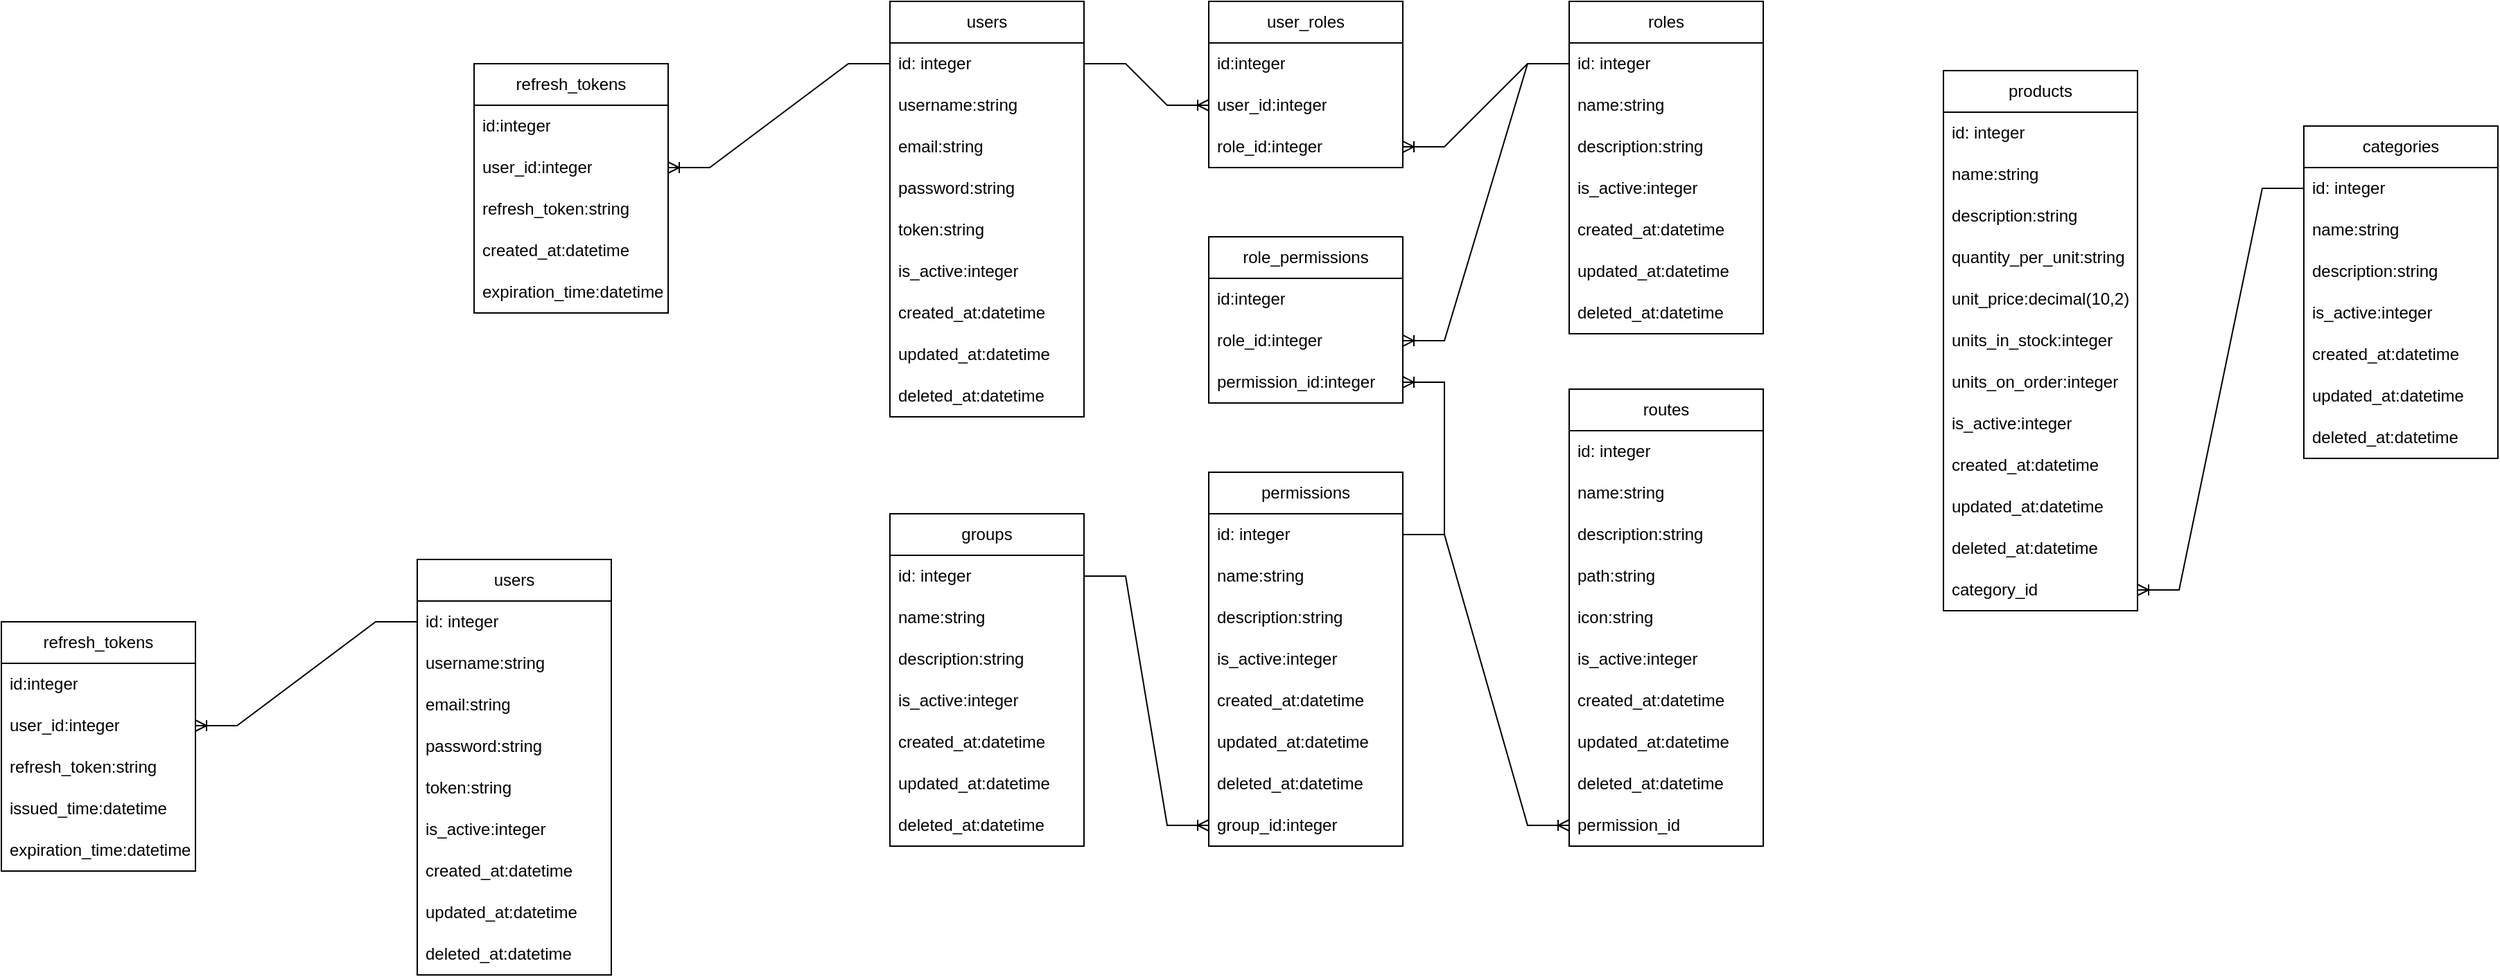 <mxfile version="26.2.2">
  <diagram name="Página-1" id="ySC-eLkIVF0xZQiWdadP">
    <mxGraphModel dx="2099" dy="980" grid="0" gridSize="10" guides="1" tooltips="1" connect="1" arrows="1" fold="1" page="0" pageScale="1" pageWidth="1100" pageHeight="850" math="0" shadow="0">
      <root>
        <mxCell id="0" />
        <mxCell id="1" parent="0" />
        <mxCell id="LvNLun-dFR-ZeEldHcq5-1" value="users" style="swimlane;fontStyle=0;childLayout=stackLayout;horizontal=1;startSize=30;horizontalStack=0;resizeParent=1;resizeParentMax=0;resizeLast=0;collapsible=1;marginBottom=0;whiteSpace=wrap;html=1;" parent="1" vertex="1">
          <mxGeometry x="60" y="-250" width="140" height="300" as="geometry" />
        </mxCell>
        <mxCell id="LvNLun-dFR-ZeEldHcq5-2" value="id: integer" style="text;strokeColor=none;fillColor=none;align=left;verticalAlign=middle;spacingLeft=4;spacingRight=4;overflow=hidden;points=[[0,0.5],[1,0.5]];portConstraint=eastwest;rotatable=0;whiteSpace=wrap;html=1;" parent="LvNLun-dFR-ZeEldHcq5-1" vertex="1">
          <mxGeometry y="30" width="140" height="30" as="geometry" />
        </mxCell>
        <mxCell id="LvNLun-dFR-ZeEldHcq5-3" value="username:string" style="text;strokeColor=none;fillColor=none;align=left;verticalAlign=middle;spacingLeft=4;spacingRight=4;overflow=hidden;points=[[0,0.5],[1,0.5]];portConstraint=eastwest;rotatable=0;whiteSpace=wrap;html=1;" parent="LvNLun-dFR-ZeEldHcq5-1" vertex="1">
          <mxGeometry y="60" width="140" height="30" as="geometry" />
        </mxCell>
        <mxCell id="LvNLun-dFR-ZeEldHcq5-4" value="email:string" style="text;strokeColor=none;fillColor=none;align=left;verticalAlign=middle;spacingLeft=4;spacingRight=4;overflow=hidden;points=[[0,0.5],[1,0.5]];portConstraint=eastwest;rotatable=0;whiteSpace=wrap;html=1;" parent="LvNLun-dFR-ZeEldHcq5-1" vertex="1">
          <mxGeometry y="90" width="140" height="30" as="geometry" />
        </mxCell>
        <mxCell id="LvNLun-dFR-ZeEldHcq5-5" value="password:string" style="text;strokeColor=none;fillColor=none;align=left;verticalAlign=middle;spacingLeft=4;spacingRight=4;overflow=hidden;points=[[0,0.5],[1,0.5]];portConstraint=eastwest;rotatable=0;whiteSpace=wrap;html=1;" parent="LvNLun-dFR-ZeEldHcq5-1" vertex="1">
          <mxGeometry y="120" width="140" height="30" as="geometry" />
        </mxCell>
        <mxCell id="LvNLun-dFR-ZeEldHcq5-6" value="token:string" style="text;strokeColor=none;fillColor=none;align=left;verticalAlign=middle;spacingLeft=4;spacingRight=4;overflow=hidden;points=[[0,0.5],[1,0.5]];portConstraint=eastwest;rotatable=0;whiteSpace=wrap;html=1;" parent="LvNLun-dFR-ZeEldHcq5-1" vertex="1">
          <mxGeometry y="150" width="140" height="30" as="geometry" />
        </mxCell>
        <mxCell id="LvNLun-dFR-ZeEldHcq5-7" value="is_active:integer" style="text;strokeColor=none;fillColor=none;align=left;verticalAlign=middle;spacingLeft=4;spacingRight=4;overflow=hidden;points=[[0,0.5],[1,0.5]];portConstraint=eastwest;rotatable=0;whiteSpace=wrap;html=1;" parent="LvNLun-dFR-ZeEldHcq5-1" vertex="1">
          <mxGeometry y="180" width="140" height="30" as="geometry" />
        </mxCell>
        <mxCell id="LvNLun-dFR-ZeEldHcq5-8" value="created_at:datetime" style="text;strokeColor=none;fillColor=none;align=left;verticalAlign=middle;spacingLeft=4;spacingRight=4;overflow=hidden;points=[[0,0.5],[1,0.5]];portConstraint=eastwest;rotatable=0;whiteSpace=wrap;html=1;" parent="LvNLun-dFR-ZeEldHcq5-1" vertex="1">
          <mxGeometry y="210" width="140" height="30" as="geometry" />
        </mxCell>
        <mxCell id="LvNLun-dFR-ZeEldHcq5-10" value="updated_at:datetime" style="text;strokeColor=none;fillColor=none;align=left;verticalAlign=middle;spacingLeft=4;spacingRight=4;overflow=hidden;points=[[0,0.5],[1,0.5]];portConstraint=eastwest;rotatable=0;whiteSpace=wrap;html=1;" parent="LvNLun-dFR-ZeEldHcq5-1" vertex="1">
          <mxGeometry y="240" width="140" height="30" as="geometry" />
        </mxCell>
        <mxCell id="LvNLun-dFR-ZeEldHcq5-9" value="deleted_at:datetime" style="text;strokeColor=none;fillColor=none;align=left;verticalAlign=middle;spacingLeft=4;spacingRight=4;overflow=hidden;points=[[0,0.5],[1,0.5]];portConstraint=eastwest;rotatable=0;whiteSpace=wrap;html=1;" parent="LvNLun-dFR-ZeEldHcq5-1" vertex="1">
          <mxGeometry y="270" width="140" height="30" as="geometry" />
        </mxCell>
        <mxCell id="LvNLun-dFR-ZeEldHcq5-11" value="user_roles" style="swimlane;fontStyle=0;childLayout=stackLayout;horizontal=1;startSize=30;horizontalStack=0;resizeParent=1;resizeParentMax=0;resizeLast=0;collapsible=1;marginBottom=0;whiteSpace=wrap;html=1;" parent="1" vertex="1">
          <mxGeometry x="290" y="-250" width="140" height="120" as="geometry" />
        </mxCell>
        <mxCell id="LvNLun-dFR-ZeEldHcq5-12" value="id:integer" style="text;strokeColor=none;fillColor=none;align=left;verticalAlign=middle;spacingLeft=4;spacingRight=4;overflow=hidden;points=[[0,0.5],[1,0.5]];portConstraint=eastwest;rotatable=0;whiteSpace=wrap;html=1;" parent="LvNLun-dFR-ZeEldHcq5-11" vertex="1">
          <mxGeometry y="30" width="140" height="30" as="geometry" />
        </mxCell>
        <mxCell id="LvNLun-dFR-ZeEldHcq5-13" value="user_id:integer" style="text;strokeColor=none;fillColor=none;align=left;verticalAlign=middle;spacingLeft=4;spacingRight=4;overflow=hidden;points=[[0,0.5],[1,0.5]];portConstraint=eastwest;rotatable=0;whiteSpace=wrap;html=1;" parent="LvNLun-dFR-ZeEldHcq5-11" vertex="1">
          <mxGeometry y="60" width="140" height="30" as="geometry" />
        </mxCell>
        <mxCell id="LvNLun-dFR-ZeEldHcq5-14" value="role_id:integer" style="text;strokeColor=none;fillColor=none;align=left;verticalAlign=middle;spacingLeft=4;spacingRight=4;overflow=hidden;points=[[0,0.5],[1,0.5]];portConstraint=eastwest;rotatable=0;whiteSpace=wrap;html=1;" parent="LvNLun-dFR-ZeEldHcq5-11" vertex="1">
          <mxGeometry y="90" width="140" height="30" as="geometry" />
        </mxCell>
        <mxCell id="LvNLun-dFR-ZeEldHcq5-15" value="roles" style="swimlane;fontStyle=0;childLayout=stackLayout;horizontal=1;startSize=30;horizontalStack=0;resizeParent=1;resizeParentMax=0;resizeLast=0;collapsible=1;marginBottom=0;whiteSpace=wrap;html=1;" parent="1" vertex="1">
          <mxGeometry x="550" y="-250" width="140" height="240" as="geometry" />
        </mxCell>
        <mxCell id="LvNLun-dFR-ZeEldHcq5-16" value="id: integer" style="text;strokeColor=none;fillColor=none;align=left;verticalAlign=middle;spacingLeft=4;spacingRight=4;overflow=hidden;points=[[0,0.5],[1,0.5]];portConstraint=eastwest;rotatable=0;whiteSpace=wrap;html=1;" parent="LvNLun-dFR-ZeEldHcq5-15" vertex="1">
          <mxGeometry y="30" width="140" height="30" as="geometry" />
        </mxCell>
        <mxCell id="LvNLun-dFR-ZeEldHcq5-17" value="name:string" style="text;strokeColor=none;fillColor=none;align=left;verticalAlign=middle;spacingLeft=4;spacingRight=4;overflow=hidden;points=[[0,0.5],[1,0.5]];portConstraint=eastwest;rotatable=0;whiteSpace=wrap;html=1;" parent="LvNLun-dFR-ZeEldHcq5-15" vertex="1">
          <mxGeometry y="60" width="140" height="30" as="geometry" />
        </mxCell>
        <mxCell id="LvNLun-dFR-ZeEldHcq5-18" value="description:string" style="text;strokeColor=none;fillColor=none;align=left;verticalAlign=middle;spacingLeft=4;spacingRight=4;overflow=hidden;points=[[0,0.5],[1,0.5]];portConstraint=eastwest;rotatable=0;whiteSpace=wrap;html=1;" parent="LvNLun-dFR-ZeEldHcq5-15" vertex="1">
          <mxGeometry y="90" width="140" height="30" as="geometry" />
        </mxCell>
        <mxCell id="LvNLun-dFR-ZeEldHcq5-21" value="is_active:integer" style="text;strokeColor=none;fillColor=none;align=left;verticalAlign=middle;spacingLeft=4;spacingRight=4;overflow=hidden;points=[[0,0.5],[1,0.5]];portConstraint=eastwest;rotatable=0;whiteSpace=wrap;html=1;" parent="LvNLun-dFR-ZeEldHcq5-15" vertex="1">
          <mxGeometry y="120" width="140" height="30" as="geometry" />
        </mxCell>
        <mxCell id="LvNLun-dFR-ZeEldHcq5-22" value="created_at:datetime" style="text;strokeColor=none;fillColor=none;align=left;verticalAlign=middle;spacingLeft=4;spacingRight=4;overflow=hidden;points=[[0,0.5],[1,0.5]];portConstraint=eastwest;rotatable=0;whiteSpace=wrap;html=1;" parent="LvNLun-dFR-ZeEldHcq5-15" vertex="1">
          <mxGeometry y="150" width="140" height="30" as="geometry" />
        </mxCell>
        <mxCell id="LvNLun-dFR-ZeEldHcq5-23" value="updated_at:datetime" style="text;strokeColor=none;fillColor=none;align=left;verticalAlign=middle;spacingLeft=4;spacingRight=4;overflow=hidden;points=[[0,0.5],[1,0.5]];portConstraint=eastwest;rotatable=0;whiteSpace=wrap;html=1;" parent="LvNLun-dFR-ZeEldHcq5-15" vertex="1">
          <mxGeometry y="180" width="140" height="30" as="geometry" />
        </mxCell>
        <mxCell id="LvNLun-dFR-ZeEldHcq5-24" value="deleted_at:datetime" style="text;strokeColor=none;fillColor=none;align=left;verticalAlign=middle;spacingLeft=4;spacingRight=4;overflow=hidden;points=[[0,0.5],[1,0.5]];portConstraint=eastwest;rotatable=0;whiteSpace=wrap;html=1;" parent="LvNLun-dFR-ZeEldHcq5-15" vertex="1">
          <mxGeometry y="210" width="140" height="30" as="geometry" />
        </mxCell>
        <mxCell id="LvNLun-dFR-ZeEldHcq5-25" value="role_permissions" style="swimlane;fontStyle=0;childLayout=stackLayout;horizontal=1;startSize=30;horizontalStack=0;resizeParent=1;resizeParentMax=0;resizeLast=0;collapsible=1;marginBottom=0;whiteSpace=wrap;html=1;" parent="1" vertex="1">
          <mxGeometry x="290" y="-80" width="140" height="120" as="geometry" />
        </mxCell>
        <mxCell id="LvNLun-dFR-ZeEldHcq5-26" value="id:integer" style="text;strokeColor=none;fillColor=none;align=left;verticalAlign=middle;spacingLeft=4;spacingRight=4;overflow=hidden;points=[[0,0.5],[1,0.5]];portConstraint=eastwest;rotatable=0;whiteSpace=wrap;html=1;" parent="LvNLun-dFR-ZeEldHcq5-25" vertex="1">
          <mxGeometry y="30" width="140" height="30" as="geometry" />
        </mxCell>
        <mxCell id="LvNLun-dFR-ZeEldHcq5-27" value="role_id:integer" style="text;strokeColor=none;fillColor=none;align=left;verticalAlign=middle;spacingLeft=4;spacingRight=4;overflow=hidden;points=[[0,0.5],[1,0.5]];portConstraint=eastwest;rotatable=0;whiteSpace=wrap;html=1;" parent="LvNLun-dFR-ZeEldHcq5-25" vertex="1">
          <mxGeometry y="60" width="140" height="30" as="geometry" />
        </mxCell>
        <mxCell id="LvNLun-dFR-ZeEldHcq5-28" value="permission_id:integer" style="text;strokeColor=none;fillColor=none;align=left;verticalAlign=middle;spacingLeft=4;spacingRight=4;overflow=hidden;points=[[0,0.5],[1,0.5]];portConstraint=eastwest;rotatable=0;whiteSpace=wrap;html=1;" parent="LvNLun-dFR-ZeEldHcq5-25" vertex="1">
          <mxGeometry y="90" width="140" height="30" as="geometry" />
        </mxCell>
        <mxCell id="LvNLun-dFR-ZeEldHcq5-29" value="permissions" style="swimlane;fontStyle=0;childLayout=stackLayout;horizontal=1;startSize=30;horizontalStack=0;resizeParent=1;resizeParentMax=0;resizeLast=0;collapsible=1;marginBottom=0;whiteSpace=wrap;html=1;" parent="1" vertex="1">
          <mxGeometry x="290" y="90" width="140" height="270" as="geometry" />
        </mxCell>
        <mxCell id="LvNLun-dFR-ZeEldHcq5-30" value="id: integer" style="text;strokeColor=none;fillColor=none;align=left;verticalAlign=middle;spacingLeft=4;spacingRight=4;overflow=hidden;points=[[0,0.5],[1,0.5]];portConstraint=eastwest;rotatable=0;whiteSpace=wrap;html=1;" parent="LvNLun-dFR-ZeEldHcq5-29" vertex="1">
          <mxGeometry y="30" width="140" height="30" as="geometry" />
        </mxCell>
        <mxCell id="LvNLun-dFR-ZeEldHcq5-31" value="name:string" style="text;strokeColor=none;fillColor=none;align=left;verticalAlign=middle;spacingLeft=4;spacingRight=4;overflow=hidden;points=[[0,0.5],[1,0.5]];portConstraint=eastwest;rotatable=0;whiteSpace=wrap;html=1;" parent="LvNLun-dFR-ZeEldHcq5-29" vertex="1">
          <mxGeometry y="60" width="140" height="30" as="geometry" />
        </mxCell>
        <mxCell id="LvNLun-dFR-ZeEldHcq5-32" value="description:string" style="text;strokeColor=none;fillColor=none;align=left;verticalAlign=middle;spacingLeft=4;spacingRight=4;overflow=hidden;points=[[0,0.5],[1,0.5]];portConstraint=eastwest;rotatable=0;whiteSpace=wrap;html=1;" parent="LvNLun-dFR-ZeEldHcq5-29" vertex="1">
          <mxGeometry y="90" width="140" height="30" as="geometry" />
        </mxCell>
        <mxCell id="LvNLun-dFR-ZeEldHcq5-33" value="is_active:integer" style="text;strokeColor=none;fillColor=none;align=left;verticalAlign=middle;spacingLeft=4;spacingRight=4;overflow=hidden;points=[[0,0.5],[1,0.5]];portConstraint=eastwest;rotatable=0;whiteSpace=wrap;html=1;" parent="LvNLun-dFR-ZeEldHcq5-29" vertex="1">
          <mxGeometry y="120" width="140" height="30" as="geometry" />
        </mxCell>
        <mxCell id="LvNLun-dFR-ZeEldHcq5-34" value="created_at:datetime" style="text;strokeColor=none;fillColor=none;align=left;verticalAlign=middle;spacingLeft=4;spacingRight=4;overflow=hidden;points=[[0,0.5],[1,0.5]];portConstraint=eastwest;rotatable=0;whiteSpace=wrap;html=1;" parent="LvNLun-dFR-ZeEldHcq5-29" vertex="1">
          <mxGeometry y="150" width="140" height="30" as="geometry" />
        </mxCell>
        <mxCell id="LvNLun-dFR-ZeEldHcq5-35" value="updated_at:datetime" style="text;strokeColor=none;fillColor=none;align=left;verticalAlign=middle;spacingLeft=4;spacingRight=4;overflow=hidden;points=[[0,0.5],[1,0.5]];portConstraint=eastwest;rotatable=0;whiteSpace=wrap;html=1;" parent="LvNLun-dFR-ZeEldHcq5-29" vertex="1">
          <mxGeometry y="180" width="140" height="30" as="geometry" />
        </mxCell>
        <mxCell id="LvNLun-dFR-ZeEldHcq5-36" value="deleted_at:datetime" style="text;strokeColor=none;fillColor=none;align=left;verticalAlign=middle;spacingLeft=4;spacingRight=4;overflow=hidden;points=[[0,0.5],[1,0.5]];portConstraint=eastwest;rotatable=0;whiteSpace=wrap;html=1;" parent="LvNLun-dFR-ZeEldHcq5-29" vertex="1">
          <mxGeometry y="210" width="140" height="30" as="geometry" />
        </mxCell>
        <mxCell id="LvNLun-dFR-ZeEldHcq5-37" value="group_id:integer" style="text;strokeColor=none;fillColor=none;align=left;verticalAlign=middle;spacingLeft=4;spacingRight=4;overflow=hidden;points=[[0,0.5],[1,0.5]];portConstraint=eastwest;rotatable=0;whiteSpace=wrap;html=1;" parent="LvNLun-dFR-ZeEldHcq5-29" vertex="1">
          <mxGeometry y="240" width="140" height="30" as="geometry" />
        </mxCell>
        <mxCell id="LvNLun-dFR-ZeEldHcq5-39" value="groups" style="swimlane;fontStyle=0;childLayout=stackLayout;horizontal=1;startSize=30;horizontalStack=0;resizeParent=1;resizeParentMax=0;resizeLast=0;collapsible=1;marginBottom=0;whiteSpace=wrap;html=1;" parent="1" vertex="1">
          <mxGeometry x="60" y="120" width="140" height="240" as="geometry" />
        </mxCell>
        <mxCell id="LvNLun-dFR-ZeEldHcq5-40" value="id: integer" style="text;strokeColor=none;fillColor=none;align=left;verticalAlign=middle;spacingLeft=4;spacingRight=4;overflow=hidden;points=[[0,0.5],[1,0.5]];portConstraint=eastwest;rotatable=0;whiteSpace=wrap;html=1;" parent="LvNLun-dFR-ZeEldHcq5-39" vertex="1">
          <mxGeometry y="30" width="140" height="30" as="geometry" />
        </mxCell>
        <mxCell id="LvNLun-dFR-ZeEldHcq5-41" value="name:string" style="text;strokeColor=none;fillColor=none;align=left;verticalAlign=middle;spacingLeft=4;spacingRight=4;overflow=hidden;points=[[0,0.5],[1,0.5]];portConstraint=eastwest;rotatable=0;whiteSpace=wrap;html=1;" parent="LvNLun-dFR-ZeEldHcq5-39" vertex="1">
          <mxGeometry y="60" width="140" height="30" as="geometry" />
        </mxCell>
        <mxCell id="LvNLun-dFR-ZeEldHcq5-42" value="description:string" style="text;strokeColor=none;fillColor=none;align=left;verticalAlign=middle;spacingLeft=4;spacingRight=4;overflow=hidden;points=[[0,0.5],[1,0.5]];portConstraint=eastwest;rotatable=0;whiteSpace=wrap;html=1;" parent="LvNLun-dFR-ZeEldHcq5-39" vertex="1">
          <mxGeometry y="90" width="140" height="30" as="geometry" />
        </mxCell>
        <mxCell id="LvNLun-dFR-ZeEldHcq5-43" value="is_active:integer" style="text;strokeColor=none;fillColor=none;align=left;verticalAlign=middle;spacingLeft=4;spacingRight=4;overflow=hidden;points=[[0,0.5],[1,0.5]];portConstraint=eastwest;rotatable=0;whiteSpace=wrap;html=1;" parent="LvNLun-dFR-ZeEldHcq5-39" vertex="1">
          <mxGeometry y="120" width="140" height="30" as="geometry" />
        </mxCell>
        <mxCell id="LvNLun-dFR-ZeEldHcq5-44" value="created_at:datetime" style="text;strokeColor=none;fillColor=none;align=left;verticalAlign=middle;spacingLeft=4;spacingRight=4;overflow=hidden;points=[[0,0.5],[1,0.5]];portConstraint=eastwest;rotatable=0;whiteSpace=wrap;html=1;" parent="LvNLun-dFR-ZeEldHcq5-39" vertex="1">
          <mxGeometry y="150" width="140" height="30" as="geometry" />
        </mxCell>
        <mxCell id="LvNLun-dFR-ZeEldHcq5-45" value="updated_at:datetime" style="text;strokeColor=none;fillColor=none;align=left;verticalAlign=middle;spacingLeft=4;spacingRight=4;overflow=hidden;points=[[0,0.5],[1,0.5]];portConstraint=eastwest;rotatable=0;whiteSpace=wrap;html=1;" parent="LvNLun-dFR-ZeEldHcq5-39" vertex="1">
          <mxGeometry y="180" width="140" height="30" as="geometry" />
        </mxCell>
        <mxCell id="LvNLun-dFR-ZeEldHcq5-46" value="deleted_at:datetime" style="text;strokeColor=none;fillColor=none;align=left;verticalAlign=middle;spacingLeft=4;spacingRight=4;overflow=hidden;points=[[0,0.5],[1,0.5]];portConstraint=eastwest;rotatable=0;whiteSpace=wrap;html=1;" parent="LvNLun-dFR-ZeEldHcq5-39" vertex="1">
          <mxGeometry y="210" width="140" height="30" as="geometry" />
        </mxCell>
        <mxCell id="LvNLun-dFR-ZeEldHcq5-47" value="routes" style="swimlane;fontStyle=0;childLayout=stackLayout;horizontal=1;startSize=30;horizontalStack=0;resizeParent=1;resizeParentMax=0;resizeLast=0;collapsible=1;marginBottom=0;whiteSpace=wrap;html=1;" parent="1" vertex="1">
          <mxGeometry x="550" y="30" width="140" height="330" as="geometry" />
        </mxCell>
        <mxCell id="LvNLun-dFR-ZeEldHcq5-48" value="id: integer" style="text;strokeColor=none;fillColor=none;align=left;verticalAlign=middle;spacingLeft=4;spacingRight=4;overflow=hidden;points=[[0,0.5],[1,0.5]];portConstraint=eastwest;rotatable=0;whiteSpace=wrap;html=1;" parent="LvNLun-dFR-ZeEldHcq5-47" vertex="1">
          <mxGeometry y="30" width="140" height="30" as="geometry" />
        </mxCell>
        <mxCell id="LvNLun-dFR-ZeEldHcq5-49" value="name:string" style="text;strokeColor=none;fillColor=none;align=left;verticalAlign=middle;spacingLeft=4;spacingRight=4;overflow=hidden;points=[[0,0.5],[1,0.5]];portConstraint=eastwest;rotatable=0;whiteSpace=wrap;html=1;" parent="LvNLun-dFR-ZeEldHcq5-47" vertex="1">
          <mxGeometry y="60" width="140" height="30" as="geometry" />
        </mxCell>
        <mxCell id="LvNLun-dFR-ZeEldHcq5-50" value="description:string" style="text;strokeColor=none;fillColor=none;align=left;verticalAlign=middle;spacingLeft=4;spacingRight=4;overflow=hidden;points=[[0,0.5],[1,0.5]];portConstraint=eastwest;rotatable=0;whiteSpace=wrap;html=1;" parent="LvNLun-dFR-ZeEldHcq5-47" vertex="1">
          <mxGeometry y="90" width="140" height="30" as="geometry" />
        </mxCell>
        <mxCell id="LvNLun-dFR-ZeEldHcq5-56" value="path:string" style="text;strokeColor=none;fillColor=none;align=left;verticalAlign=middle;spacingLeft=4;spacingRight=4;overflow=hidden;points=[[0,0.5],[1,0.5]];portConstraint=eastwest;rotatable=0;whiteSpace=wrap;html=1;" parent="LvNLun-dFR-ZeEldHcq5-47" vertex="1">
          <mxGeometry y="120" width="140" height="30" as="geometry" />
        </mxCell>
        <mxCell id="LvNLun-dFR-ZeEldHcq5-55" value="icon:string" style="text;strokeColor=none;fillColor=none;align=left;verticalAlign=middle;spacingLeft=4;spacingRight=4;overflow=hidden;points=[[0,0.5],[1,0.5]];portConstraint=eastwest;rotatable=0;whiteSpace=wrap;html=1;" parent="LvNLun-dFR-ZeEldHcq5-47" vertex="1">
          <mxGeometry y="150" width="140" height="30" as="geometry" />
        </mxCell>
        <mxCell id="LvNLun-dFR-ZeEldHcq5-51" value="is_active:integer" style="text;strokeColor=none;fillColor=none;align=left;verticalAlign=middle;spacingLeft=4;spacingRight=4;overflow=hidden;points=[[0,0.5],[1,0.5]];portConstraint=eastwest;rotatable=0;whiteSpace=wrap;html=1;" parent="LvNLun-dFR-ZeEldHcq5-47" vertex="1">
          <mxGeometry y="180" width="140" height="30" as="geometry" />
        </mxCell>
        <mxCell id="LvNLun-dFR-ZeEldHcq5-52" value="created_at:datetime" style="text;strokeColor=none;fillColor=none;align=left;verticalAlign=middle;spacingLeft=4;spacingRight=4;overflow=hidden;points=[[0,0.5],[1,0.5]];portConstraint=eastwest;rotatable=0;whiteSpace=wrap;html=1;" parent="LvNLun-dFR-ZeEldHcq5-47" vertex="1">
          <mxGeometry y="210" width="140" height="30" as="geometry" />
        </mxCell>
        <mxCell id="LvNLun-dFR-ZeEldHcq5-53" value="updated_at:datetime" style="text;strokeColor=none;fillColor=none;align=left;verticalAlign=middle;spacingLeft=4;spacingRight=4;overflow=hidden;points=[[0,0.5],[1,0.5]];portConstraint=eastwest;rotatable=0;whiteSpace=wrap;html=1;" parent="LvNLun-dFR-ZeEldHcq5-47" vertex="1">
          <mxGeometry y="240" width="140" height="30" as="geometry" />
        </mxCell>
        <mxCell id="LvNLun-dFR-ZeEldHcq5-54" value="deleted_at:datetime" style="text;strokeColor=none;fillColor=none;align=left;verticalAlign=middle;spacingLeft=4;spacingRight=4;overflow=hidden;points=[[0,0.5],[1,0.5]];portConstraint=eastwest;rotatable=0;whiteSpace=wrap;html=1;" parent="LvNLun-dFR-ZeEldHcq5-47" vertex="1">
          <mxGeometry y="270" width="140" height="30" as="geometry" />
        </mxCell>
        <mxCell id="LvNLun-dFR-ZeEldHcq5-57" value="permission_id" style="text;strokeColor=none;fillColor=none;align=left;verticalAlign=middle;spacingLeft=4;spacingRight=4;overflow=hidden;points=[[0,0.5],[1,0.5]];portConstraint=eastwest;rotatable=0;whiteSpace=wrap;html=1;" parent="LvNLun-dFR-ZeEldHcq5-47" vertex="1">
          <mxGeometry y="300" width="140" height="30" as="geometry" />
        </mxCell>
        <mxCell id="LvNLun-dFR-ZeEldHcq5-58" value="" style="edgeStyle=entityRelationEdgeStyle;fontSize=12;html=1;endArrow=ERoneToMany;rounded=0;" parent="1" source="LvNLun-dFR-ZeEldHcq5-2" target="LvNLun-dFR-ZeEldHcq5-13" edge="1">
          <mxGeometry width="100" height="100" relative="1" as="geometry">
            <mxPoint x="270" y="-260" as="sourcePoint" />
            <mxPoint x="370" y="-360" as="targetPoint" />
          </mxGeometry>
        </mxCell>
        <mxCell id="LvNLun-dFR-ZeEldHcq5-59" value="" style="edgeStyle=entityRelationEdgeStyle;fontSize=12;html=1;endArrow=ERoneToMany;rounded=0;" parent="1" source="LvNLun-dFR-ZeEldHcq5-16" target="LvNLun-dFR-ZeEldHcq5-14" edge="1">
          <mxGeometry width="100" height="100" relative="1" as="geometry">
            <mxPoint x="390" y="-260" as="sourcePoint" />
            <mxPoint x="490" y="-360" as="targetPoint" />
          </mxGeometry>
        </mxCell>
        <mxCell id="LvNLun-dFR-ZeEldHcq5-60" value="" style="edgeStyle=entityRelationEdgeStyle;fontSize=12;html=1;endArrow=ERoneToMany;rounded=0;" parent="1" source="LvNLun-dFR-ZeEldHcq5-16" target="LvNLun-dFR-ZeEldHcq5-27" edge="1">
          <mxGeometry width="100" height="100" relative="1" as="geometry">
            <mxPoint x="400" y="90" as="sourcePoint" />
            <mxPoint x="500" y="-10" as="targetPoint" />
          </mxGeometry>
        </mxCell>
        <mxCell id="LvNLun-dFR-ZeEldHcq5-61" value="" style="edgeStyle=entityRelationEdgeStyle;fontSize=12;html=1;endArrow=ERoneToMany;rounded=0;" parent="1" source="LvNLun-dFR-ZeEldHcq5-30" target="LvNLun-dFR-ZeEldHcq5-28" edge="1">
          <mxGeometry width="100" height="100" relative="1" as="geometry">
            <mxPoint x="770" y="110" as="sourcePoint" />
            <mxPoint x="870" y="10" as="targetPoint" />
          </mxGeometry>
        </mxCell>
        <mxCell id="LvNLun-dFR-ZeEldHcq5-62" value="" style="edgeStyle=entityRelationEdgeStyle;fontSize=12;html=1;endArrow=ERoneToMany;rounded=0;" parent="1" source="LvNLun-dFR-ZeEldHcq5-40" target="LvNLun-dFR-ZeEldHcq5-37" edge="1">
          <mxGeometry width="100" height="100" relative="1" as="geometry">
            <mxPoint x="1090" y="200" as="sourcePoint" />
            <mxPoint x="1190" y="100" as="targetPoint" />
          </mxGeometry>
        </mxCell>
        <mxCell id="LvNLun-dFR-ZeEldHcq5-63" value="" style="edgeStyle=entityRelationEdgeStyle;fontSize=12;html=1;endArrow=ERoneToMany;rounded=0;" parent="1" source="LvNLun-dFR-ZeEldHcq5-30" target="LvNLun-dFR-ZeEldHcq5-57" edge="1">
          <mxGeometry width="100" height="100" relative="1" as="geometry">
            <mxPoint x="1310" y="300" as="sourcePoint" />
            <mxPoint x="1410" y="200" as="targetPoint" />
          </mxGeometry>
        </mxCell>
        <mxCell id="LvNLun-dFR-ZeEldHcq5-72" value="categories" style="swimlane;fontStyle=0;childLayout=stackLayout;horizontal=1;startSize=30;horizontalStack=0;resizeParent=1;resizeParentMax=0;resizeLast=0;collapsible=1;marginBottom=0;whiteSpace=wrap;html=1;" parent="1" vertex="1">
          <mxGeometry x="1080" y="-160" width="140" height="240" as="geometry" />
        </mxCell>
        <mxCell id="LvNLun-dFR-ZeEldHcq5-73" value="id: integer" style="text;strokeColor=none;fillColor=none;align=left;verticalAlign=middle;spacingLeft=4;spacingRight=4;overflow=hidden;points=[[0,0.5],[1,0.5]];portConstraint=eastwest;rotatable=0;whiteSpace=wrap;html=1;" parent="LvNLun-dFR-ZeEldHcq5-72" vertex="1">
          <mxGeometry y="30" width="140" height="30" as="geometry" />
        </mxCell>
        <mxCell id="LvNLun-dFR-ZeEldHcq5-74" value="name:string" style="text;strokeColor=none;fillColor=none;align=left;verticalAlign=middle;spacingLeft=4;spacingRight=4;overflow=hidden;points=[[0,0.5],[1,0.5]];portConstraint=eastwest;rotatable=0;whiteSpace=wrap;html=1;" parent="LvNLun-dFR-ZeEldHcq5-72" vertex="1">
          <mxGeometry y="60" width="140" height="30" as="geometry" />
        </mxCell>
        <mxCell id="LvNLun-dFR-ZeEldHcq5-75" value="description:string" style="text;strokeColor=none;fillColor=none;align=left;verticalAlign=middle;spacingLeft=4;spacingRight=4;overflow=hidden;points=[[0,0.5],[1,0.5]];portConstraint=eastwest;rotatable=0;whiteSpace=wrap;html=1;" parent="LvNLun-dFR-ZeEldHcq5-72" vertex="1">
          <mxGeometry y="90" width="140" height="30" as="geometry" />
        </mxCell>
        <mxCell id="LvNLun-dFR-ZeEldHcq5-76" value="is_active:integer" style="text;strokeColor=none;fillColor=none;align=left;verticalAlign=middle;spacingLeft=4;spacingRight=4;overflow=hidden;points=[[0,0.5],[1,0.5]];portConstraint=eastwest;rotatable=0;whiteSpace=wrap;html=1;" parent="LvNLun-dFR-ZeEldHcq5-72" vertex="1">
          <mxGeometry y="120" width="140" height="30" as="geometry" />
        </mxCell>
        <mxCell id="LvNLun-dFR-ZeEldHcq5-77" value="created_at:datetime" style="text;strokeColor=none;fillColor=none;align=left;verticalAlign=middle;spacingLeft=4;spacingRight=4;overflow=hidden;points=[[0,0.5],[1,0.5]];portConstraint=eastwest;rotatable=0;whiteSpace=wrap;html=1;" parent="LvNLun-dFR-ZeEldHcq5-72" vertex="1">
          <mxGeometry y="150" width="140" height="30" as="geometry" />
        </mxCell>
        <mxCell id="LvNLun-dFR-ZeEldHcq5-78" value="updated_at:datetime" style="text;strokeColor=none;fillColor=none;align=left;verticalAlign=middle;spacingLeft=4;spacingRight=4;overflow=hidden;points=[[0,0.5],[1,0.5]];portConstraint=eastwest;rotatable=0;whiteSpace=wrap;html=1;" parent="LvNLun-dFR-ZeEldHcq5-72" vertex="1">
          <mxGeometry y="180" width="140" height="30" as="geometry" />
        </mxCell>
        <mxCell id="LvNLun-dFR-ZeEldHcq5-79" value="deleted_at:datetime" style="text;strokeColor=none;fillColor=none;align=left;verticalAlign=middle;spacingLeft=4;spacingRight=4;overflow=hidden;points=[[0,0.5],[1,0.5]];portConstraint=eastwest;rotatable=0;whiteSpace=wrap;html=1;" parent="LvNLun-dFR-ZeEldHcq5-72" vertex="1">
          <mxGeometry y="210" width="140" height="30" as="geometry" />
        </mxCell>
        <mxCell id="LvNLun-dFR-ZeEldHcq5-80" value="products" style="swimlane;fontStyle=0;childLayout=stackLayout;horizontal=1;startSize=30;horizontalStack=0;resizeParent=1;resizeParentMax=0;resizeLast=0;collapsible=1;marginBottom=0;whiteSpace=wrap;html=1;" parent="1" vertex="1">
          <mxGeometry x="820" y="-200" width="140" height="390" as="geometry" />
        </mxCell>
        <mxCell id="LvNLun-dFR-ZeEldHcq5-81" value="id: integer" style="text;strokeColor=none;fillColor=none;align=left;verticalAlign=middle;spacingLeft=4;spacingRight=4;overflow=hidden;points=[[0,0.5],[1,0.5]];portConstraint=eastwest;rotatable=0;whiteSpace=wrap;html=1;" parent="LvNLun-dFR-ZeEldHcq5-80" vertex="1">
          <mxGeometry y="30" width="140" height="30" as="geometry" />
        </mxCell>
        <mxCell id="LvNLun-dFR-ZeEldHcq5-82" value="name:string" style="text;strokeColor=none;fillColor=none;align=left;verticalAlign=middle;spacingLeft=4;spacingRight=4;overflow=hidden;points=[[0,0.5],[1,0.5]];portConstraint=eastwest;rotatable=0;whiteSpace=wrap;html=1;" parent="LvNLun-dFR-ZeEldHcq5-80" vertex="1">
          <mxGeometry y="60" width="140" height="30" as="geometry" />
        </mxCell>
        <mxCell id="LvNLun-dFR-ZeEldHcq5-83" value="description:string" style="text;strokeColor=none;fillColor=none;align=left;verticalAlign=middle;spacingLeft=4;spacingRight=4;overflow=hidden;points=[[0,0.5],[1,0.5]];portConstraint=eastwest;rotatable=0;whiteSpace=wrap;html=1;" parent="LvNLun-dFR-ZeEldHcq5-80" vertex="1">
          <mxGeometry y="90" width="140" height="30" as="geometry" />
        </mxCell>
        <mxCell id="LvNLun-dFR-ZeEldHcq5-91" value="quantity_per_unit:string" style="text;strokeColor=none;fillColor=none;align=left;verticalAlign=middle;spacingLeft=4;spacingRight=4;overflow=hidden;points=[[0,0.5],[1,0.5]];portConstraint=eastwest;rotatable=0;whiteSpace=wrap;html=1;" parent="LvNLun-dFR-ZeEldHcq5-80" vertex="1">
          <mxGeometry y="120" width="140" height="30" as="geometry" />
        </mxCell>
        <mxCell id="LvNLun-dFR-ZeEldHcq5-90" value="unit_price:decimal(10,2)" style="text;strokeColor=none;fillColor=none;align=left;verticalAlign=middle;spacingLeft=4;spacingRight=4;overflow=hidden;points=[[0,0.5],[1,0.5]];portConstraint=eastwest;rotatable=0;whiteSpace=wrap;html=1;" parent="LvNLun-dFR-ZeEldHcq5-80" vertex="1">
          <mxGeometry y="150" width="140" height="30" as="geometry" />
        </mxCell>
        <mxCell id="LvNLun-dFR-ZeEldHcq5-89" value="units_in_stock:integer" style="text;strokeColor=none;fillColor=none;align=left;verticalAlign=middle;spacingLeft=4;spacingRight=4;overflow=hidden;points=[[0,0.5],[1,0.5]];portConstraint=eastwest;rotatable=0;whiteSpace=wrap;html=1;" parent="LvNLun-dFR-ZeEldHcq5-80" vertex="1">
          <mxGeometry y="180" width="140" height="30" as="geometry" />
        </mxCell>
        <mxCell id="LvNLun-dFR-ZeEldHcq5-88" value="units_on_order:integer" style="text;strokeColor=none;fillColor=none;align=left;verticalAlign=middle;spacingLeft=4;spacingRight=4;overflow=hidden;points=[[0,0.5],[1,0.5]];portConstraint=eastwest;rotatable=0;whiteSpace=wrap;html=1;" parent="LvNLun-dFR-ZeEldHcq5-80" vertex="1">
          <mxGeometry y="210" width="140" height="30" as="geometry" />
        </mxCell>
        <mxCell id="LvNLun-dFR-ZeEldHcq5-84" value="is_active:integer" style="text;strokeColor=none;fillColor=none;align=left;verticalAlign=middle;spacingLeft=4;spacingRight=4;overflow=hidden;points=[[0,0.5],[1,0.5]];portConstraint=eastwest;rotatable=0;whiteSpace=wrap;html=1;" parent="LvNLun-dFR-ZeEldHcq5-80" vertex="1">
          <mxGeometry y="240" width="140" height="30" as="geometry" />
        </mxCell>
        <mxCell id="LvNLun-dFR-ZeEldHcq5-85" value="created_at:datetime" style="text;strokeColor=none;fillColor=none;align=left;verticalAlign=middle;spacingLeft=4;spacingRight=4;overflow=hidden;points=[[0,0.5],[1,0.5]];portConstraint=eastwest;rotatable=0;whiteSpace=wrap;html=1;" parent="LvNLun-dFR-ZeEldHcq5-80" vertex="1">
          <mxGeometry y="270" width="140" height="30" as="geometry" />
        </mxCell>
        <mxCell id="LvNLun-dFR-ZeEldHcq5-86" value="updated_at:datetime" style="text;strokeColor=none;fillColor=none;align=left;verticalAlign=middle;spacingLeft=4;spacingRight=4;overflow=hidden;points=[[0,0.5],[1,0.5]];portConstraint=eastwest;rotatable=0;whiteSpace=wrap;html=1;" parent="LvNLun-dFR-ZeEldHcq5-80" vertex="1">
          <mxGeometry y="300" width="140" height="30" as="geometry" />
        </mxCell>
        <mxCell id="LvNLun-dFR-ZeEldHcq5-87" value="deleted_at:datetime" style="text;strokeColor=none;fillColor=none;align=left;verticalAlign=middle;spacingLeft=4;spacingRight=4;overflow=hidden;points=[[0,0.5],[1,0.5]];portConstraint=eastwest;rotatable=0;whiteSpace=wrap;html=1;" parent="LvNLun-dFR-ZeEldHcq5-80" vertex="1">
          <mxGeometry y="330" width="140" height="30" as="geometry" />
        </mxCell>
        <mxCell id="LvNLun-dFR-ZeEldHcq5-92" value="category_id" style="text;strokeColor=none;fillColor=none;align=left;verticalAlign=middle;spacingLeft=4;spacingRight=4;overflow=hidden;points=[[0,0.5],[1,0.5]];portConstraint=eastwest;rotatable=0;whiteSpace=wrap;html=1;" parent="LvNLun-dFR-ZeEldHcq5-80" vertex="1">
          <mxGeometry y="360" width="140" height="30" as="geometry" />
        </mxCell>
        <mxCell id="LvNLun-dFR-ZeEldHcq5-93" value="" style="edgeStyle=entityRelationEdgeStyle;fontSize=12;html=1;endArrow=ERoneToMany;rounded=0;" parent="1" source="LvNLun-dFR-ZeEldHcq5-73" target="LvNLun-dFR-ZeEldHcq5-92" edge="1">
          <mxGeometry width="100" height="100" relative="1" as="geometry">
            <mxPoint x="1020" y="20" as="sourcePoint" />
            <mxPoint x="1120" y="-80" as="targetPoint" />
          </mxGeometry>
        </mxCell>
        <mxCell id="LE-wNeUHE0-mElIMHB3z-1" value="refresh_tokens" style="swimlane;fontStyle=0;childLayout=stackLayout;horizontal=1;startSize=30;horizontalStack=0;resizeParent=1;resizeParentMax=0;resizeLast=0;collapsible=1;marginBottom=0;whiteSpace=wrap;html=1;" parent="1" vertex="1">
          <mxGeometry x="-240" y="-205" width="140" height="180" as="geometry" />
        </mxCell>
        <mxCell id="LE-wNeUHE0-mElIMHB3z-2" value="id:integer" style="text;strokeColor=none;fillColor=none;align=left;verticalAlign=middle;spacingLeft=4;spacingRight=4;overflow=hidden;points=[[0,0.5],[1,0.5]];portConstraint=eastwest;rotatable=0;whiteSpace=wrap;html=1;" parent="LE-wNeUHE0-mElIMHB3z-1" vertex="1">
          <mxGeometry y="30" width="140" height="30" as="geometry" />
        </mxCell>
        <mxCell id="LE-wNeUHE0-mElIMHB3z-3" value="user_id:intege&lt;span style=&quot;background-color: transparent; color: light-dark(rgb(0, 0, 0), rgb(255, 255, 255));&quot;&gt;r&lt;/span&gt;" style="text;strokeColor=none;fillColor=none;align=left;verticalAlign=middle;spacingLeft=4;spacingRight=4;overflow=hidden;points=[[0,0.5],[1,0.5]];portConstraint=eastwest;rotatable=0;whiteSpace=wrap;html=1;" parent="LE-wNeUHE0-mElIMHB3z-1" vertex="1">
          <mxGeometry y="60" width="140" height="30" as="geometry" />
        </mxCell>
        <mxCell id="LE-wNeUHE0-mElIMHB3z-4" value="refresh_token:string" style="text;strokeColor=none;fillColor=none;align=left;verticalAlign=middle;spacingLeft=4;spacingRight=4;overflow=hidden;points=[[0,0.5],[1,0.5]];portConstraint=eastwest;rotatable=0;whiteSpace=wrap;html=1;" parent="LE-wNeUHE0-mElIMHB3z-1" vertex="1">
          <mxGeometry y="90" width="140" height="30" as="geometry" />
        </mxCell>
        <mxCell id="LE-wNeUHE0-mElIMHB3z-5" value="created_at:datetime" style="text;strokeColor=none;fillColor=none;align=left;verticalAlign=middle;spacingLeft=4;spacingRight=4;overflow=hidden;points=[[0,0.5],[1,0.5]];portConstraint=eastwest;rotatable=0;whiteSpace=wrap;html=1;" parent="LE-wNeUHE0-mElIMHB3z-1" vertex="1">
          <mxGeometry y="120" width="140" height="30" as="geometry" />
        </mxCell>
        <mxCell id="LE-wNeUHE0-mElIMHB3z-6" value="expiration_time:datetime" style="text;strokeColor=none;fillColor=none;align=left;verticalAlign=middle;spacingLeft=4;spacingRight=4;overflow=hidden;points=[[0,0.5],[1,0.5]];portConstraint=eastwest;rotatable=0;whiteSpace=wrap;html=1;" parent="LE-wNeUHE0-mElIMHB3z-1" vertex="1">
          <mxGeometry y="150" width="140" height="30" as="geometry" />
        </mxCell>
        <mxCell id="LE-wNeUHE0-mElIMHB3z-8" value="" style="edgeStyle=entityRelationEdgeStyle;fontSize=12;html=1;endArrow=ERoneToMany;rounded=0;" parent="1" source="LvNLun-dFR-ZeEldHcq5-2" target="LE-wNeUHE0-mElIMHB3z-3" edge="1">
          <mxGeometry width="100" height="100" relative="1" as="geometry">
            <mxPoint x="-150" y="130" as="sourcePoint" />
            <mxPoint x="-50" y="30" as="targetPoint" />
          </mxGeometry>
        </mxCell>
        <mxCell id="LE-wNeUHE0-mElIMHB3z-9" value="users" style="swimlane;fontStyle=0;childLayout=stackLayout;horizontal=1;startSize=30;horizontalStack=0;resizeParent=1;resizeParentMax=0;resizeLast=0;collapsible=1;marginBottom=0;whiteSpace=wrap;html=1;" parent="1" vertex="1">
          <mxGeometry x="-281" y="153" width="140" height="300" as="geometry" />
        </mxCell>
        <mxCell id="LE-wNeUHE0-mElIMHB3z-10" value="id: integer" style="text;strokeColor=none;fillColor=none;align=left;verticalAlign=middle;spacingLeft=4;spacingRight=4;overflow=hidden;points=[[0,0.5],[1,0.5]];portConstraint=eastwest;rotatable=0;whiteSpace=wrap;html=1;" parent="LE-wNeUHE0-mElIMHB3z-9" vertex="1">
          <mxGeometry y="30" width="140" height="30" as="geometry" />
        </mxCell>
        <mxCell id="LE-wNeUHE0-mElIMHB3z-11" value="username:string" style="text;strokeColor=none;fillColor=none;align=left;verticalAlign=middle;spacingLeft=4;spacingRight=4;overflow=hidden;points=[[0,0.5],[1,0.5]];portConstraint=eastwest;rotatable=0;whiteSpace=wrap;html=1;" parent="LE-wNeUHE0-mElIMHB3z-9" vertex="1">
          <mxGeometry y="60" width="140" height="30" as="geometry" />
        </mxCell>
        <mxCell id="LE-wNeUHE0-mElIMHB3z-12" value="email:string" style="text;strokeColor=none;fillColor=none;align=left;verticalAlign=middle;spacingLeft=4;spacingRight=4;overflow=hidden;points=[[0,0.5],[1,0.5]];portConstraint=eastwest;rotatable=0;whiteSpace=wrap;html=1;" parent="LE-wNeUHE0-mElIMHB3z-9" vertex="1">
          <mxGeometry y="90" width="140" height="30" as="geometry" />
        </mxCell>
        <mxCell id="LE-wNeUHE0-mElIMHB3z-13" value="password:string" style="text;strokeColor=none;fillColor=none;align=left;verticalAlign=middle;spacingLeft=4;spacingRight=4;overflow=hidden;points=[[0,0.5],[1,0.5]];portConstraint=eastwest;rotatable=0;whiteSpace=wrap;html=1;" parent="LE-wNeUHE0-mElIMHB3z-9" vertex="1">
          <mxGeometry y="120" width="140" height="30" as="geometry" />
        </mxCell>
        <mxCell id="LE-wNeUHE0-mElIMHB3z-14" value="token:string" style="text;strokeColor=none;fillColor=none;align=left;verticalAlign=middle;spacingLeft=4;spacingRight=4;overflow=hidden;points=[[0,0.5],[1,0.5]];portConstraint=eastwest;rotatable=0;whiteSpace=wrap;html=1;" parent="LE-wNeUHE0-mElIMHB3z-9" vertex="1">
          <mxGeometry y="150" width="140" height="30" as="geometry" />
        </mxCell>
        <mxCell id="LE-wNeUHE0-mElIMHB3z-15" value="is_active:integer" style="text;strokeColor=none;fillColor=none;align=left;verticalAlign=middle;spacingLeft=4;spacingRight=4;overflow=hidden;points=[[0,0.5],[1,0.5]];portConstraint=eastwest;rotatable=0;whiteSpace=wrap;html=1;" parent="LE-wNeUHE0-mElIMHB3z-9" vertex="1">
          <mxGeometry y="180" width="140" height="30" as="geometry" />
        </mxCell>
        <mxCell id="LE-wNeUHE0-mElIMHB3z-16" value="created_at:datetime" style="text;strokeColor=none;fillColor=none;align=left;verticalAlign=middle;spacingLeft=4;spacingRight=4;overflow=hidden;points=[[0,0.5],[1,0.5]];portConstraint=eastwest;rotatable=0;whiteSpace=wrap;html=1;" parent="LE-wNeUHE0-mElIMHB3z-9" vertex="1">
          <mxGeometry y="210" width="140" height="30" as="geometry" />
        </mxCell>
        <mxCell id="LE-wNeUHE0-mElIMHB3z-17" value="updated_at:datetime" style="text;strokeColor=none;fillColor=none;align=left;verticalAlign=middle;spacingLeft=4;spacingRight=4;overflow=hidden;points=[[0,0.5],[1,0.5]];portConstraint=eastwest;rotatable=0;whiteSpace=wrap;html=1;" parent="LE-wNeUHE0-mElIMHB3z-9" vertex="1">
          <mxGeometry y="240" width="140" height="30" as="geometry" />
        </mxCell>
        <mxCell id="LE-wNeUHE0-mElIMHB3z-18" value="deleted_at:datetime" style="text;strokeColor=none;fillColor=none;align=left;verticalAlign=middle;spacingLeft=4;spacingRight=4;overflow=hidden;points=[[0,0.5],[1,0.5]];portConstraint=eastwest;rotatable=0;whiteSpace=wrap;html=1;" parent="LE-wNeUHE0-mElIMHB3z-9" vertex="1">
          <mxGeometry y="270" width="140" height="30" as="geometry" />
        </mxCell>
        <mxCell id="LE-wNeUHE0-mElIMHB3z-19" value="refresh_tokens" style="swimlane;fontStyle=0;childLayout=stackLayout;horizontal=1;startSize=30;horizontalStack=0;resizeParent=1;resizeParentMax=0;resizeLast=0;collapsible=1;marginBottom=0;whiteSpace=wrap;html=1;" parent="1" vertex="1">
          <mxGeometry x="-581" y="198" width="140" height="180" as="geometry" />
        </mxCell>
        <mxCell id="LE-wNeUHE0-mElIMHB3z-20" value="id:integer" style="text;strokeColor=none;fillColor=none;align=left;verticalAlign=middle;spacingLeft=4;spacingRight=4;overflow=hidden;points=[[0,0.5],[1,0.5]];portConstraint=eastwest;rotatable=0;whiteSpace=wrap;html=1;" parent="LE-wNeUHE0-mElIMHB3z-19" vertex="1">
          <mxGeometry y="30" width="140" height="30" as="geometry" />
        </mxCell>
        <mxCell id="LE-wNeUHE0-mElIMHB3z-21" value="user_id:intege&lt;span style=&quot;background-color: transparent; color: light-dark(rgb(0, 0, 0), rgb(255, 255, 255));&quot;&gt;r&lt;/span&gt;" style="text;strokeColor=none;fillColor=none;align=left;verticalAlign=middle;spacingLeft=4;spacingRight=4;overflow=hidden;points=[[0,0.5],[1,0.5]];portConstraint=eastwest;rotatable=0;whiteSpace=wrap;html=1;" parent="LE-wNeUHE0-mElIMHB3z-19" vertex="1">
          <mxGeometry y="60" width="140" height="30" as="geometry" />
        </mxCell>
        <mxCell id="LE-wNeUHE0-mElIMHB3z-22" value="refresh_token:string" style="text;strokeColor=none;fillColor=none;align=left;verticalAlign=middle;spacingLeft=4;spacingRight=4;overflow=hidden;points=[[0,0.5],[1,0.5]];portConstraint=eastwest;rotatable=0;whiteSpace=wrap;html=1;" parent="LE-wNeUHE0-mElIMHB3z-19" vertex="1">
          <mxGeometry y="90" width="140" height="30" as="geometry" />
        </mxCell>
        <mxCell id="LE-wNeUHE0-mElIMHB3z-23" value="issued_time:datetime" style="text;strokeColor=none;fillColor=none;align=left;verticalAlign=middle;spacingLeft=4;spacingRight=4;overflow=hidden;points=[[0,0.5],[1,0.5]];portConstraint=eastwest;rotatable=0;whiteSpace=wrap;html=1;" parent="LE-wNeUHE0-mElIMHB3z-19" vertex="1">
          <mxGeometry y="120" width="140" height="30" as="geometry" />
        </mxCell>
        <mxCell id="LE-wNeUHE0-mElIMHB3z-24" value="expiration_time:datetime" style="text;strokeColor=none;fillColor=none;align=left;verticalAlign=middle;spacingLeft=4;spacingRight=4;overflow=hidden;points=[[0,0.5],[1,0.5]];portConstraint=eastwest;rotatable=0;whiteSpace=wrap;html=1;" parent="LE-wNeUHE0-mElIMHB3z-19" vertex="1">
          <mxGeometry y="150" width="140" height="30" as="geometry" />
        </mxCell>
        <mxCell id="LE-wNeUHE0-mElIMHB3z-25" value="" style="edgeStyle=entityRelationEdgeStyle;fontSize=12;html=1;endArrow=ERoneToMany;rounded=0;" parent="1" source="LE-wNeUHE0-mElIMHB3z-10" target="LE-wNeUHE0-mElIMHB3z-21" edge="1">
          <mxGeometry width="100" height="100" relative="1" as="geometry">
            <mxPoint x="-491" y="533" as="sourcePoint" />
            <mxPoint x="-391" y="433" as="targetPoint" />
          </mxGeometry>
        </mxCell>
      </root>
    </mxGraphModel>
  </diagram>
</mxfile>
